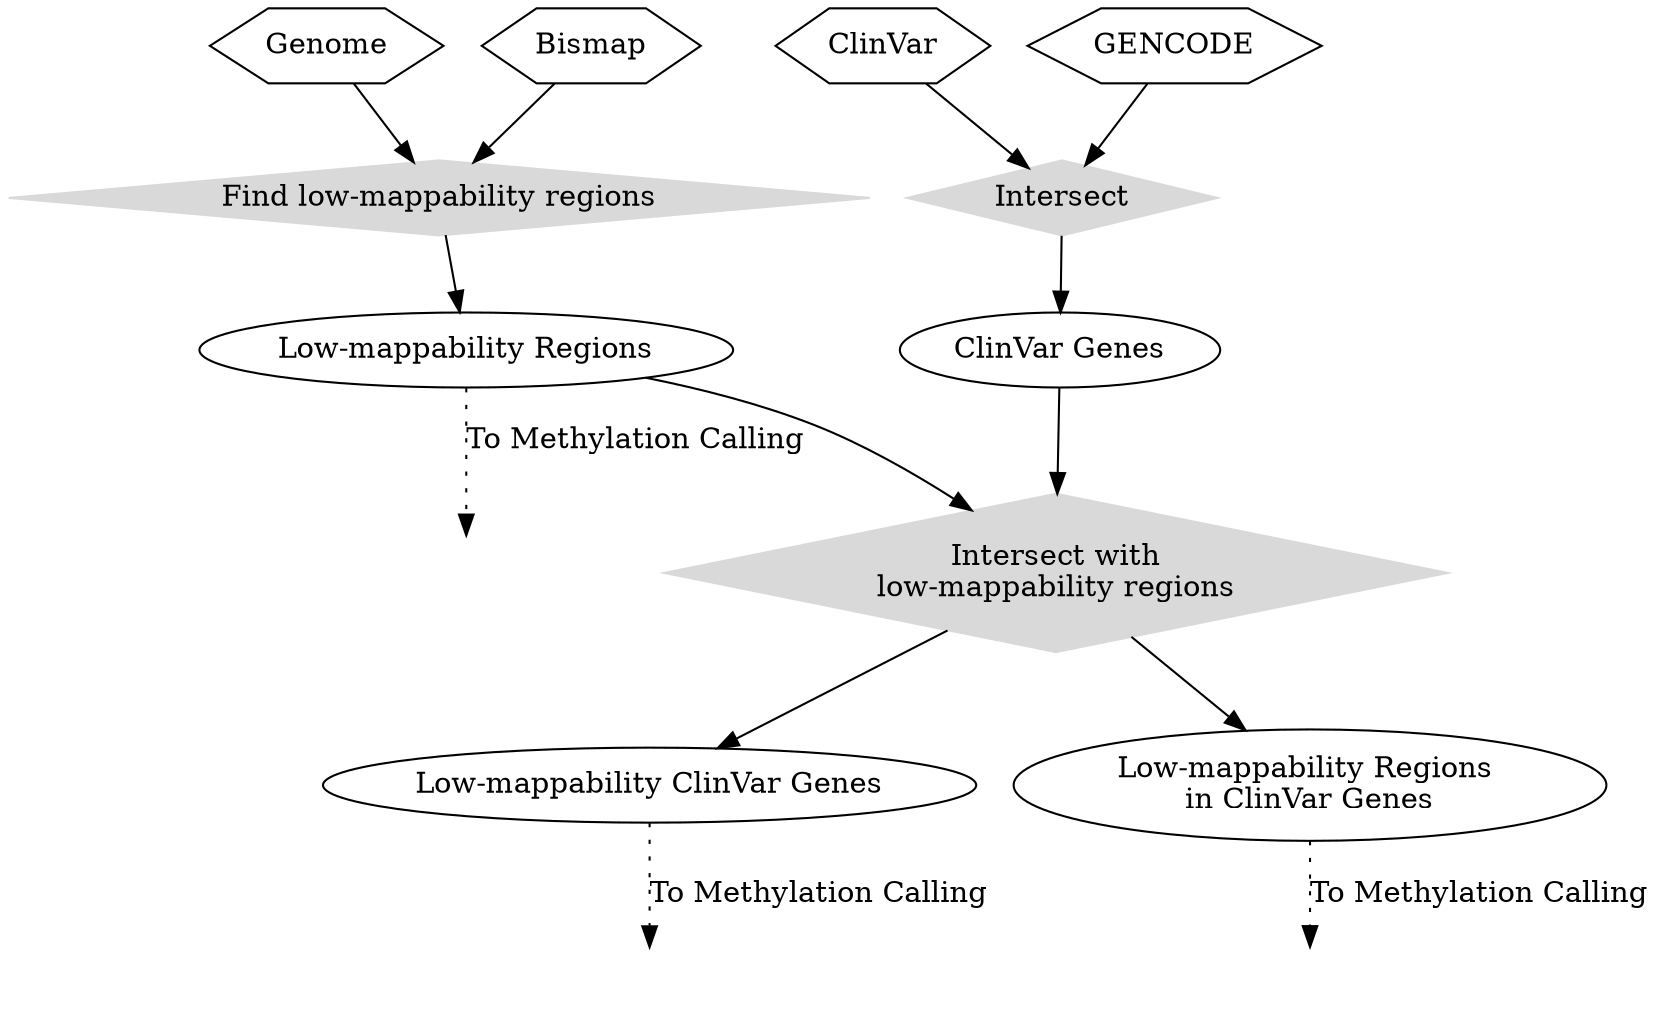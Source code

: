 digraph workflow {


	"Genome" [shape=hexagon];

	"ClinVar" [shape=hexagon];

	"GENCODE" [shape=hexagon];

	"Bismap" [shape=hexagon];

	"Intersect_1" [shape=diamond,  color=gray85, style=filled, label="Intersect"];

	"ClinVar" -> "Intersect_1";

	"GENCODE" -> "Intersect_1";

	"Intersect_1" -> "ClinVar Genes";

	"Intersect_3" [shape=diamond,  color=gray85, style=filled, label="Find low-mappability regions"];

	"Bismap" -> "Intersect_3";

	"Genome" -> "Intersect_3";

	"Intersect_3" -> "Low-mappability Regions";

	"Intersect_2" [shape=diamond,  color=gray85, style=filled, label="Intersect with\nlow-mappability regions"];

	"ClinVar Genes" -> "Intersect_2";

	"Low-mappability Regions" -> "Intersect_2";

	"Intersect_2" -> "Low-mappability ClinVar Genes";

	"Intersect_2" -> "Low-mappability Regions \nin ClinVar Genes";

	"Low-mappability Regions" -> "BAM_PROC_1" [label="To Methylation Calling", style=dotted];

	"Low-mappability ClinVar Genes" -> "BAM_PROC_2" [label="To Methylation Calling", style=dotted];

	"Low-mappability Regions \nin ClinVar Genes" -> "BAM_PROC_3" [label="To Methylation Calling", style=dotted];

	"BAM_PROC_1" [style=invis];

	"BAM_PROC_2" [style=invis];

	"BAM_PROC_3" [style=invis];


	
 }
